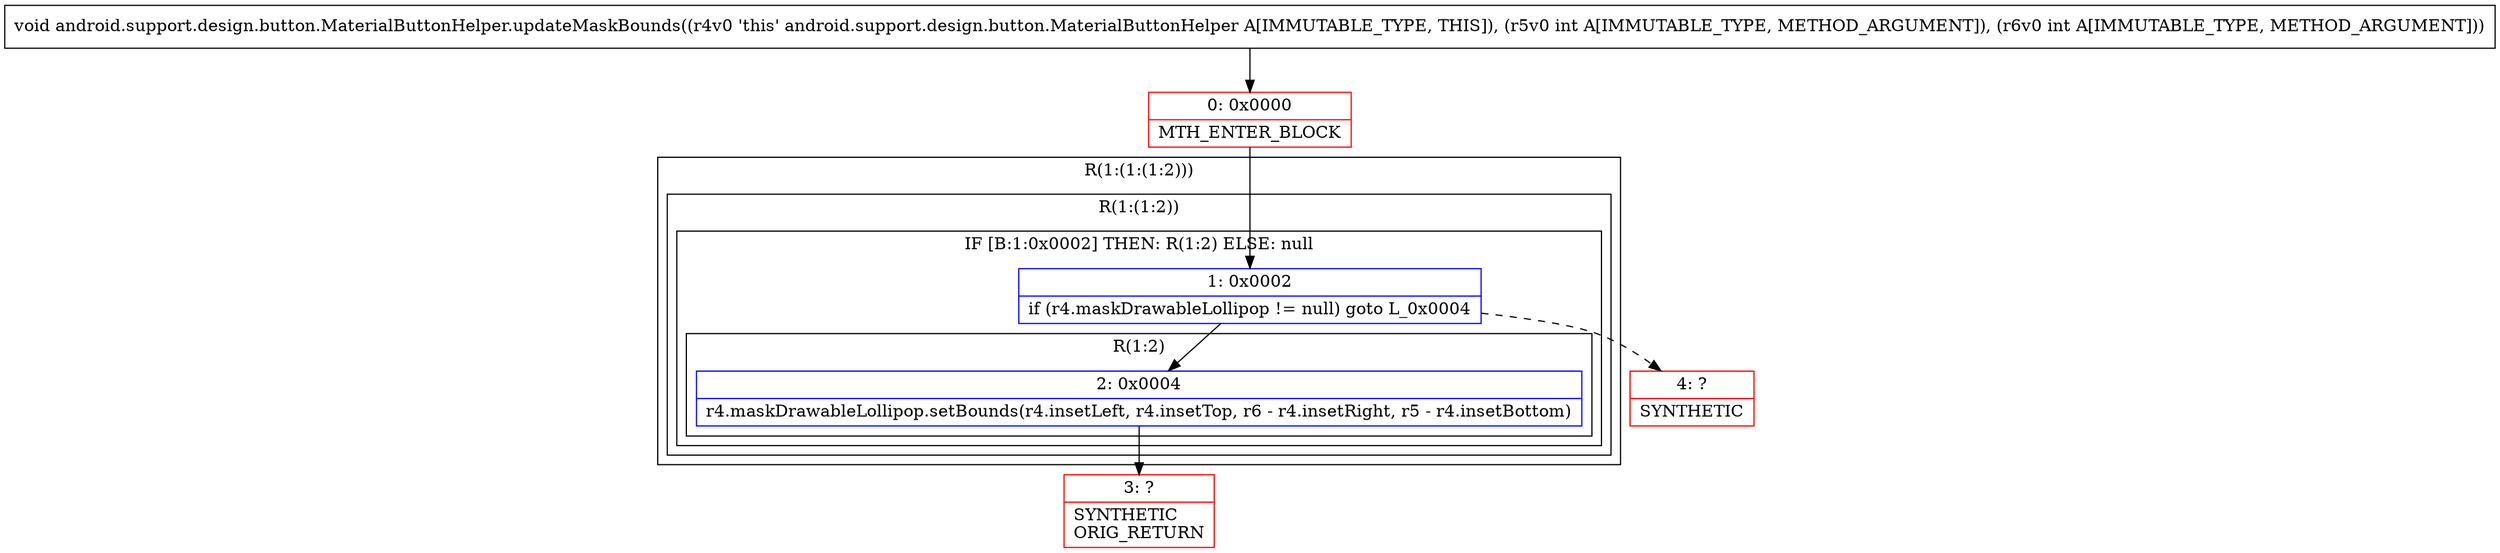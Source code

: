digraph "CFG forandroid.support.design.button.MaterialButtonHelper.updateMaskBounds(II)V" {
subgraph cluster_Region_1313571579 {
label = "R(1:(1:(1:2)))";
node [shape=record,color=blue];
subgraph cluster_Region_1963712232 {
label = "R(1:(1:2))";
node [shape=record,color=blue];
subgraph cluster_IfRegion_1297067866 {
label = "IF [B:1:0x0002] THEN: R(1:2) ELSE: null";
node [shape=record,color=blue];
Node_1 [shape=record,label="{1\:\ 0x0002|if (r4.maskDrawableLollipop != null) goto L_0x0004\l}"];
subgraph cluster_Region_428835114 {
label = "R(1:2)";
node [shape=record,color=blue];
Node_2 [shape=record,label="{2\:\ 0x0004|r4.maskDrawableLollipop.setBounds(r4.insetLeft, r4.insetTop, r6 \- r4.insetRight, r5 \- r4.insetBottom)\l}"];
}
}
}
}
Node_0 [shape=record,color=red,label="{0\:\ 0x0000|MTH_ENTER_BLOCK\l}"];
Node_3 [shape=record,color=red,label="{3\:\ ?|SYNTHETIC\lORIG_RETURN\l}"];
Node_4 [shape=record,color=red,label="{4\:\ ?|SYNTHETIC\l}"];
MethodNode[shape=record,label="{void android.support.design.button.MaterialButtonHelper.updateMaskBounds((r4v0 'this' android.support.design.button.MaterialButtonHelper A[IMMUTABLE_TYPE, THIS]), (r5v0 int A[IMMUTABLE_TYPE, METHOD_ARGUMENT]), (r6v0 int A[IMMUTABLE_TYPE, METHOD_ARGUMENT])) }"];
MethodNode -> Node_0;
Node_1 -> Node_2;
Node_1 -> Node_4[style=dashed];
Node_2 -> Node_3;
Node_0 -> Node_1;
}

